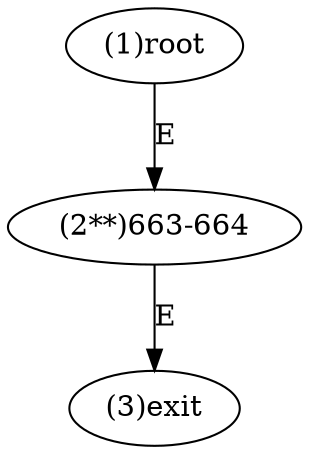 digraph "" { 
1[ label="(1)root"];
2[ label="(2**)663-664"];
3[ label="(3)exit"];
1->2[ label="E"];
2->3[ label="E"];
}